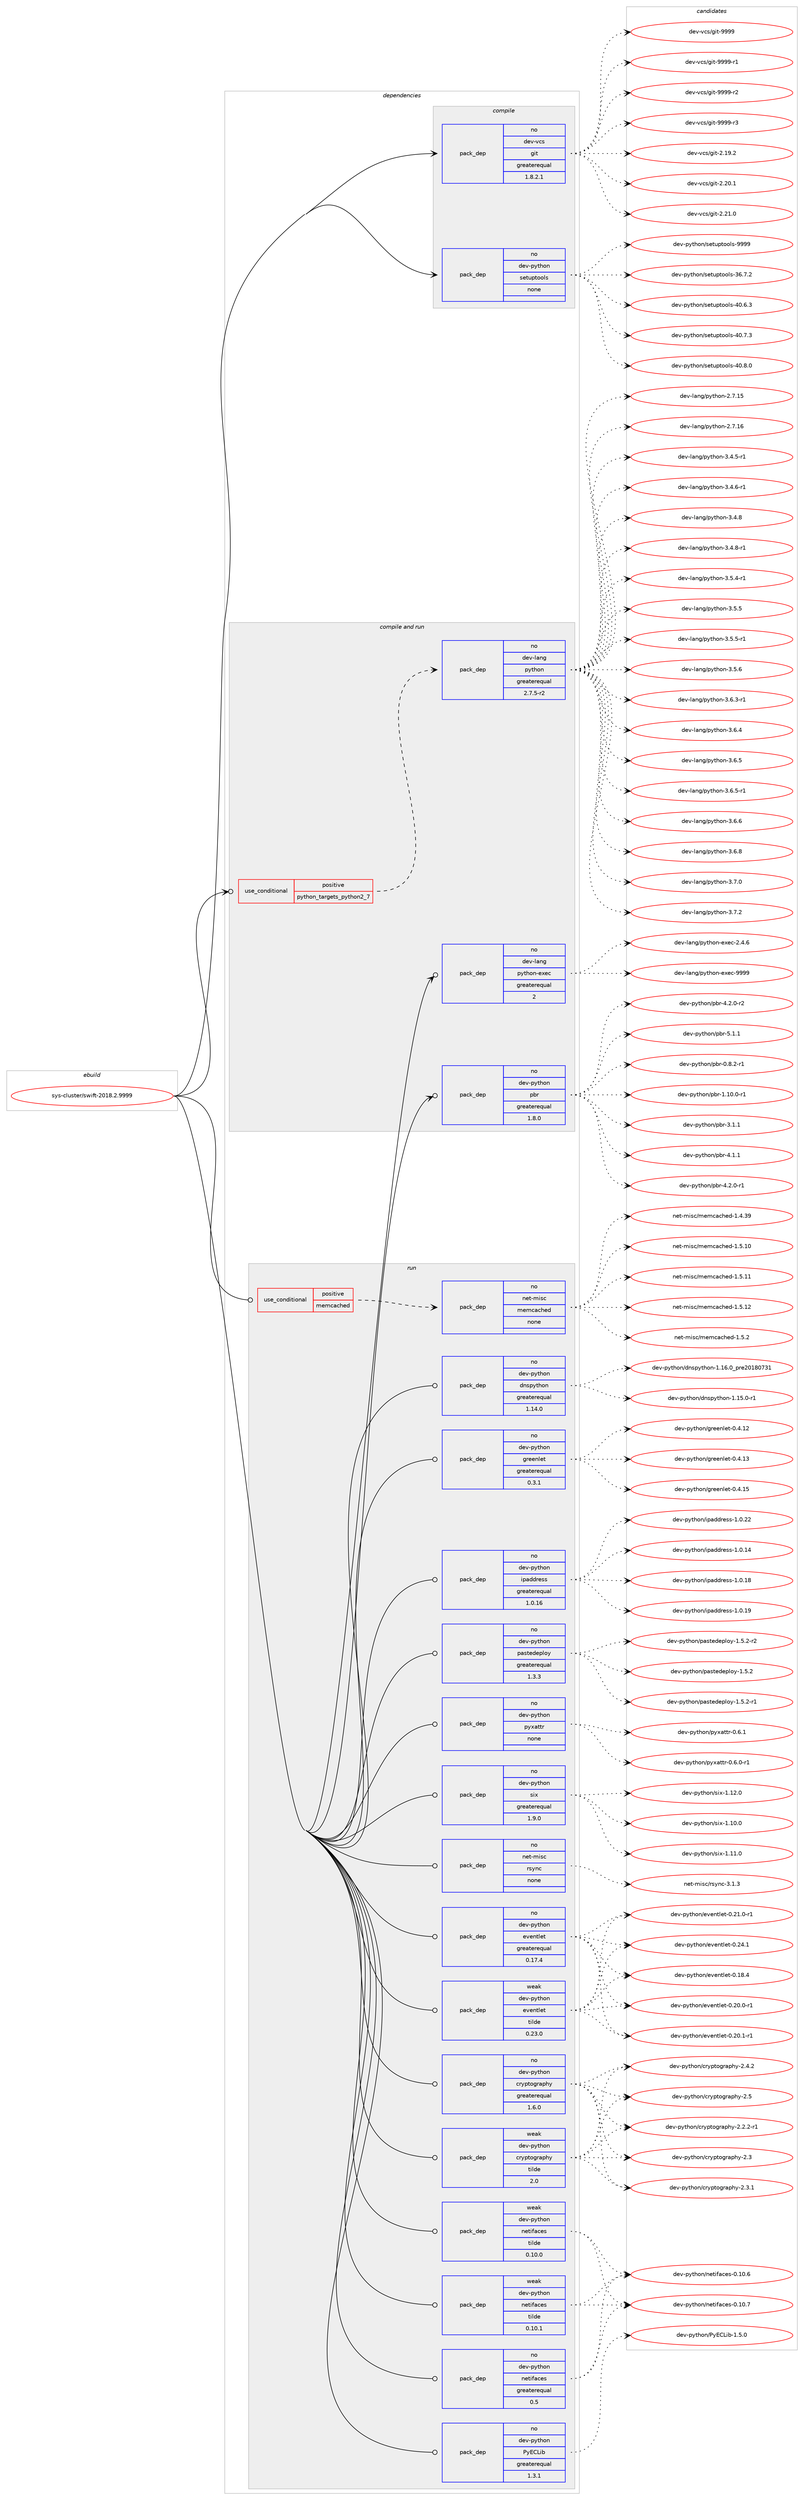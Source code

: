 digraph prolog {

# *************
# Graph options
# *************

newrank=true;
concentrate=true;
compound=true;
graph [rankdir=LR,fontname=Helvetica,fontsize=10,ranksep=1.5];#, ranksep=2.5, nodesep=0.2];
edge  [arrowhead=vee];
node  [fontname=Helvetica,fontsize=10];

# **********
# The ebuild
# **********

subgraph cluster_leftcol {
color=gray;
rank=same;
label=<<i>ebuild</i>>;
id [label="sys-cluster/swift-2018.2.9999", color=red, width=4, href="../sys-cluster/swift-2018.2.9999.svg"];
}

# ****************
# The dependencies
# ****************

subgraph cluster_midcol {
color=gray;
label=<<i>dependencies</i>>;
subgraph cluster_compile {
fillcolor="#eeeeee";
style=filled;
label=<<i>compile</i>>;
subgraph pack1238526 {
dependency1726034 [label=<<TABLE BORDER="0" CELLBORDER="1" CELLSPACING="0" CELLPADDING="4" WIDTH="220"><TR><TD ROWSPAN="6" CELLPADDING="30">pack_dep</TD></TR><TR><TD WIDTH="110">no</TD></TR><TR><TD>dev-python</TD></TR><TR><TD>setuptools</TD></TR><TR><TD>none</TD></TR><TR><TD></TD></TR></TABLE>>, shape=none, color=blue];
}
id:e -> dependency1726034:w [weight=20,style="solid",arrowhead="vee"];
subgraph pack1238527 {
dependency1726035 [label=<<TABLE BORDER="0" CELLBORDER="1" CELLSPACING="0" CELLPADDING="4" WIDTH="220"><TR><TD ROWSPAN="6" CELLPADDING="30">pack_dep</TD></TR><TR><TD WIDTH="110">no</TD></TR><TR><TD>dev-vcs</TD></TR><TR><TD>git</TD></TR><TR><TD>greaterequal</TD></TR><TR><TD>1.8.2.1</TD></TR></TABLE>>, shape=none, color=blue];
}
id:e -> dependency1726035:w [weight=20,style="solid",arrowhead="vee"];
}
subgraph cluster_compileandrun {
fillcolor="#eeeeee";
style=filled;
label=<<i>compile and run</i>>;
subgraph cond459229 {
dependency1726036 [label=<<TABLE BORDER="0" CELLBORDER="1" CELLSPACING="0" CELLPADDING="4"><TR><TD ROWSPAN="3" CELLPADDING="10">use_conditional</TD></TR><TR><TD>positive</TD></TR><TR><TD>python_targets_python2_7</TD></TR></TABLE>>, shape=none, color=red];
subgraph pack1238528 {
dependency1726037 [label=<<TABLE BORDER="0" CELLBORDER="1" CELLSPACING="0" CELLPADDING="4" WIDTH="220"><TR><TD ROWSPAN="6" CELLPADDING="30">pack_dep</TD></TR><TR><TD WIDTH="110">no</TD></TR><TR><TD>dev-lang</TD></TR><TR><TD>python</TD></TR><TR><TD>greaterequal</TD></TR><TR><TD>2.7.5-r2</TD></TR></TABLE>>, shape=none, color=blue];
}
dependency1726036:e -> dependency1726037:w [weight=20,style="dashed",arrowhead="vee"];
}
id:e -> dependency1726036:w [weight=20,style="solid",arrowhead="odotvee"];
subgraph pack1238529 {
dependency1726038 [label=<<TABLE BORDER="0" CELLBORDER="1" CELLSPACING="0" CELLPADDING="4" WIDTH="220"><TR><TD ROWSPAN="6" CELLPADDING="30">pack_dep</TD></TR><TR><TD WIDTH="110">no</TD></TR><TR><TD>dev-lang</TD></TR><TR><TD>python-exec</TD></TR><TR><TD>greaterequal</TD></TR><TR><TD>2</TD></TR></TABLE>>, shape=none, color=blue];
}
id:e -> dependency1726038:w [weight=20,style="solid",arrowhead="odotvee"];
subgraph pack1238530 {
dependency1726039 [label=<<TABLE BORDER="0" CELLBORDER="1" CELLSPACING="0" CELLPADDING="4" WIDTH="220"><TR><TD ROWSPAN="6" CELLPADDING="30">pack_dep</TD></TR><TR><TD WIDTH="110">no</TD></TR><TR><TD>dev-python</TD></TR><TR><TD>pbr</TD></TR><TR><TD>greaterequal</TD></TR><TR><TD>1.8.0</TD></TR></TABLE>>, shape=none, color=blue];
}
id:e -> dependency1726039:w [weight=20,style="solid",arrowhead="odotvee"];
}
subgraph cluster_run {
fillcolor="#eeeeee";
style=filled;
label=<<i>run</i>>;
subgraph cond459230 {
dependency1726040 [label=<<TABLE BORDER="0" CELLBORDER="1" CELLSPACING="0" CELLPADDING="4"><TR><TD ROWSPAN="3" CELLPADDING="10">use_conditional</TD></TR><TR><TD>positive</TD></TR><TR><TD>memcached</TD></TR></TABLE>>, shape=none, color=red];
subgraph pack1238531 {
dependency1726041 [label=<<TABLE BORDER="0" CELLBORDER="1" CELLSPACING="0" CELLPADDING="4" WIDTH="220"><TR><TD ROWSPAN="6" CELLPADDING="30">pack_dep</TD></TR><TR><TD WIDTH="110">no</TD></TR><TR><TD>net-misc</TD></TR><TR><TD>memcached</TD></TR><TR><TD>none</TD></TR><TR><TD></TD></TR></TABLE>>, shape=none, color=blue];
}
dependency1726040:e -> dependency1726041:w [weight=20,style="dashed",arrowhead="vee"];
}
id:e -> dependency1726040:w [weight=20,style="solid",arrowhead="odot"];
subgraph pack1238532 {
dependency1726042 [label=<<TABLE BORDER="0" CELLBORDER="1" CELLSPACING="0" CELLPADDING="4" WIDTH="220"><TR><TD ROWSPAN="6" CELLPADDING="30">pack_dep</TD></TR><TR><TD WIDTH="110">no</TD></TR><TR><TD>dev-python</TD></TR><TR><TD>PyECLib</TD></TR><TR><TD>greaterequal</TD></TR><TR><TD>1.3.1</TD></TR></TABLE>>, shape=none, color=blue];
}
id:e -> dependency1726042:w [weight=20,style="solid",arrowhead="odot"];
subgraph pack1238533 {
dependency1726043 [label=<<TABLE BORDER="0" CELLBORDER="1" CELLSPACING="0" CELLPADDING="4" WIDTH="220"><TR><TD ROWSPAN="6" CELLPADDING="30">pack_dep</TD></TR><TR><TD WIDTH="110">no</TD></TR><TR><TD>dev-python</TD></TR><TR><TD>cryptography</TD></TR><TR><TD>greaterequal</TD></TR><TR><TD>1.6.0</TD></TR></TABLE>>, shape=none, color=blue];
}
id:e -> dependency1726043:w [weight=20,style="solid",arrowhead="odot"];
subgraph pack1238534 {
dependency1726044 [label=<<TABLE BORDER="0" CELLBORDER="1" CELLSPACING="0" CELLPADDING="4" WIDTH="220"><TR><TD ROWSPAN="6" CELLPADDING="30">pack_dep</TD></TR><TR><TD WIDTH="110">no</TD></TR><TR><TD>dev-python</TD></TR><TR><TD>dnspython</TD></TR><TR><TD>greaterequal</TD></TR><TR><TD>1.14.0</TD></TR></TABLE>>, shape=none, color=blue];
}
id:e -> dependency1726044:w [weight=20,style="solid",arrowhead="odot"];
subgraph pack1238535 {
dependency1726045 [label=<<TABLE BORDER="0" CELLBORDER="1" CELLSPACING="0" CELLPADDING="4" WIDTH="220"><TR><TD ROWSPAN="6" CELLPADDING="30">pack_dep</TD></TR><TR><TD WIDTH="110">no</TD></TR><TR><TD>dev-python</TD></TR><TR><TD>eventlet</TD></TR><TR><TD>greaterequal</TD></TR><TR><TD>0.17.4</TD></TR></TABLE>>, shape=none, color=blue];
}
id:e -> dependency1726045:w [weight=20,style="solid",arrowhead="odot"];
subgraph pack1238536 {
dependency1726046 [label=<<TABLE BORDER="0" CELLBORDER="1" CELLSPACING="0" CELLPADDING="4" WIDTH="220"><TR><TD ROWSPAN="6" CELLPADDING="30">pack_dep</TD></TR><TR><TD WIDTH="110">no</TD></TR><TR><TD>dev-python</TD></TR><TR><TD>greenlet</TD></TR><TR><TD>greaterequal</TD></TR><TR><TD>0.3.1</TD></TR></TABLE>>, shape=none, color=blue];
}
id:e -> dependency1726046:w [weight=20,style="solid",arrowhead="odot"];
subgraph pack1238537 {
dependency1726047 [label=<<TABLE BORDER="0" CELLBORDER="1" CELLSPACING="0" CELLPADDING="4" WIDTH="220"><TR><TD ROWSPAN="6" CELLPADDING="30">pack_dep</TD></TR><TR><TD WIDTH="110">no</TD></TR><TR><TD>dev-python</TD></TR><TR><TD>ipaddress</TD></TR><TR><TD>greaterequal</TD></TR><TR><TD>1.0.16</TD></TR></TABLE>>, shape=none, color=blue];
}
id:e -> dependency1726047:w [weight=20,style="solid",arrowhead="odot"];
subgraph pack1238538 {
dependency1726048 [label=<<TABLE BORDER="0" CELLBORDER="1" CELLSPACING="0" CELLPADDING="4" WIDTH="220"><TR><TD ROWSPAN="6" CELLPADDING="30">pack_dep</TD></TR><TR><TD WIDTH="110">no</TD></TR><TR><TD>dev-python</TD></TR><TR><TD>netifaces</TD></TR><TR><TD>greaterequal</TD></TR><TR><TD>0.5</TD></TR></TABLE>>, shape=none, color=blue];
}
id:e -> dependency1726048:w [weight=20,style="solid",arrowhead="odot"];
subgraph pack1238539 {
dependency1726049 [label=<<TABLE BORDER="0" CELLBORDER="1" CELLSPACING="0" CELLPADDING="4" WIDTH="220"><TR><TD ROWSPAN="6" CELLPADDING="30">pack_dep</TD></TR><TR><TD WIDTH="110">no</TD></TR><TR><TD>dev-python</TD></TR><TR><TD>pastedeploy</TD></TR><TR><TD>greaterequal</TD></TR><TR><TD>1.3.3</TD></TR></TABLE>>, shape=none, color=blue];
}
id:e -> dependency1726049:w [weight=20,style="solid",arrowhead="odot"];
subgraph pack1238540 {
dependency1726050 [label=<<TABLE BORDER="0" CELLBORDER="1" CELLSPACING="0" CELLPADDING="4" WIDTH="220"><TR><TD ROWSPAN="6" CELLPADDING="30">pack_dep</TD></TR><TR><TD WIDTH="110">no</TD></TR><TR><TD>dev-python</TD></TR><TR><TD>pyxattr</TD></TR><TR><TD>none</TD></TR><TR><TD></TD></TR></TABLE>>, shape=none, color=blue];
}
id:e -> dependency1726050:w [weight=20,style="solid",arrowhead="odot"];
subgraph pack1238541 {
dependency1726051 [label=<<TABLE BORDER="0" CELLBORDER="1" CELLSPACING="0" CELLPADDING="4" WIDTH="220"><TR><TD ROWSPAN="6" CELLPADDING="30">pack_dep</TD></TR><TR><TD WIDTH="110">no</TD></TR><TR><TD>dev-python</TD></TR><TR><TD>six</TD></TR><TR><TD>greaterequal</TD></TR><TR><TD>1.9.0</TD></TR></TABLE>>, shape=none, color=blue];
}
id:e -> dependency1726051:w [weight=20,style="solid",arrowhead="odot"];
subgraph pack1238542 {
dependency1726052 [label=<<TABLE BORDER="0" CELLBORDER="1" CELLSPACING="0" CELLPADDING="4" WIDTH="220"><TR><TD ROWSPAN="6" CELLPADDING="30">pack_dep</TD></TR><TR><TD WIDTH="110">no</TD></TR><TR><TD>net-misc</TD></TR><TR><TD>rsync</TD></TR><TR><TD>none</TD></TR><TR><TD></TD></TR></TABLE>>, shape=none, color=blue];
}
id:e -> dependency1726052:w [weight=20,style="solid",arrowhead="odot"];
subgraph pack1238543 {
dependency1726053 [label=<<TABLE BORDER="0" CELLBORDER="1" CELLSPACING="0" CELLPADDING="4" WIDTH="220"><TR><TD ROWSPAN="6" CELLPADDING="30">pack_dep</TD></TR><TR><TD WIDTH="110">weak</TD></TR><TR><TD>dev-python</TD></TR><TR><TD>cryptography</TD></TR><TR><TD>tilde</TD></TR><TR><TD>2.0</TD></TR></TABLE>>, shape=none, color=blue];
}
id:e -> dependency1726053:w [weight=20,style="solid",arrowhead="odot"];
subgraph pack1238544 {
dependency1726054 [label=<<TABLE BORDER="0" CELLBORDER="1" CELLSPACING="0" CELLPADDING="4" WIDTH="220"><TR><TD ROWSPAN="6" CELLPADDING="30">pack_dep</TD></TR><TR><TD WIDTH="110">weak</TD></TR><TR><TD>dev-python</TD></TR><TR><TD>eventlet</TD></TR><TR><TD>tilde</TD></TR><TR><TD>0.23.0</TD></TR></TABLE>>, shape=none, color=blue];
}
id:e -> dependency1726054:w [weight=20,style="solid",arrowhead="odot"];
subgraph pack1238545 {
dependency1726055 [label=<<TABLE BORDER="0" CELLBORDER="1" CELLSPACING="0" CELLPADDING="4" WIDTH="220"><TR><TD ROWSPAN="6" CELLPADDING="30">pack_dep</TD></TR><TR><TD WIDTH="110">weak</TD></TR><TR><TD>dev-python</TD></TR><TR><TD>netifaces</TD></TR><TR><TD>tilde</TD></TR><TR><TD>0.10.0</TD></TR></TABLE>>, shape=none, color=blue];
}
id:e -> dependency1726055:w [weight=20,style="solid",arrowhead="odot"];
subgraph pack1238546 {
dependency1726056 [label=<<TABLE BORDER="0" CELLBORDER="1" CELLSPACING="0" CELLPADDING="4" WIDTH="220"><TR><TD ROWSPAN="6" CELLPADDING="30">pack_dep</TD></TR><TR><TD WIDTH="110">weak</TD></TR><TR><TD>dev-python</TD></TR><TR><TD>netifaces</TD></TR><TR><TD>tilde</TD></TR><TR><TD>0.10.1</TD></TR></TABLE>>, shape=none, color=blue];
}
id:e -> dependency1726056:w [weight=20,style="solid",arrowhead="odot"];
}
}

# **************
# The candidates
# **************

subgraph cluster_choices {
rank=same;
color=gray;
label=<<i>candidates</i>>;

subgraph choice1238526 {
color=black;
nodesep=1;
choice100101118451121211161041111104711510111611711211611111110811545515446554650 [label="dev-python/setuptools-36.7.2", color=red, width=4,href="../dev-python/setuptools-36.7.2.svg"];
choice100101118451121211161041111104711510111611711211611111110811545524846544651 [label="dev-python/setuptools-40.6.3", color=red, width=4,href="../dev-python/setuptools-40.6.3.svg"];
choice100101118451121211161041111104711510111611711211611111110811545524846554651 [label="dev-python/setuptools-40.7.3", color=red, width=4,href="../dev-python/setuptools-40.7.3.svg"];
choice100101118451121211161041111104711510111611711211611111110811545524846564648 [label="dev-python/setuptools-40.8.0", color=red, width=4,href="../dev-python/setuptools-40.8.0.svg"];
choice10010111845112121116104111110471151011161171121161111111081154557575757 [label="dev-python/setuptools-9999", color=red, width=4,href="../dev-python/setuptools-9999.svg"];
dependency1726034:e -> choice100101118451121211161041111104711510111611711211611111110811545515446554650:w [style=dotted,weight="100"];
dependency1726034:e -> choice100101118451121211161041111104711510111611711211611111110811545524846544651:w [style=dotted,weight="100"];
dependency1726034:e -> choice100101118451121211161041111104711510111611711211611111110811545524846554651:w [style=dotted,weight="100"];
dependency1726034:e -> choice100101118451121211161041111104711510111611711211611111110811545524846564648:w [style=dotted,weight="100"];
dependency1726034:e -> choice10010111845112121116104111110471151011161171121161111111081154557575757:w [style=dotted,weight="100"];
}
subgraph choice1238527 {
color=black;
nodesep=1;
choice10010111845118991154710310511645504649574650 [label="dev-vcs/git-2.19.2", color=red, width=4,href="../dev-vcs/git-2.19.2.svg"];
choice10010111845118991154710310511645504650484649 [label="dev-vcs/git-2.20.1", color=red, width=4,href="../dev-vcs/git-2.20.1.svg"];
choice10010111845118991154710310511645504650494648 [label="dev-vcs/git-2.21.0", color=red, width=4,href="../dev-vcs/git-2.21.0.svg"];
choice1001011184511899115471031051164557575757 [label="dev-vcs/git-9999", color=red, width=4,href="../dev-vcs/git-9999.svg"];
choice10010111845118991154710310511645575757574511449 [label="dev-vcs/git-9999-r1", color=red, width=4,href="../dev-vcs/git-9999-r1.svg"];
choice10010111845118991154710310511645575757574511450 [label="dev-vcs/git-9999-r2", color=red, width=4,href="../dev-vcs/git-9999-r2.svg"];
choice10010111845118991154710310511645575757574511451 [label="dev-vcs/git-9999-r3", color=red, width=4,href="../dev-vcs/git-9999-r3.svg"];
dependency1726035:e -> choice10010111845118991154710310511645504649574650:w [style=dotted,weight="100"];
dependency1726035:e -> choice10010111845118991154710310511645504650484649:w [style=dotted,weight="100"];
dependency1726035:e -> choice10010111845118991154710310511645504650494648:w [style=dotted,weight="100"];
dependency1726035:e -> choice1001011184511899115471031051164557575757:w [style=dotted,weight="100"];
dependency1726035:e -> choice10010111845118991154710310511645575757574511449:w [style=dotted,weight="100"];
dependency1726035:e -> choice10010111845118991154710310511645575757574511450:w [style=dotted,weight="100"];
dependency1726035:e -> choice10010111845118991154710310511645575757574511451:w [style=dotted,weight="100"];
}
subgraph choice1238528 {
color=black;
nodesep=1;
choice10010111845108971101034711212111610411111045504655464953 [label="dev-lang/python-2.7.15", color=red, width=4,href="../dev-lang/python-2.7.15.svg"];
choice10010111845108971101034711212111610411111045504655464954 [label="dev-lang/python-2.7.16", color=red, width=4,href="../dev-lang/python-2.7.16.svg"];
choice1001011184510897110103471121211161041111104551465246534511449 [label="dev-lang/python-3.4.5-r1", color=red, width=4,href="../dev-lang/python-3.4.5-r1.svg"];
choice1001011184510897110103471121211161041111104551465246544511449 [label="dev-lang/python-3.4.6-r1", color=red, width=4,href="../dev-lang/python-3.4.6-r1.svg"];
choice100101118451089711010347112121116104111110455146524656 [label="dev-lang/python-3.4.8", color=red, width=4,href="../dev-lang/python-3.4.8.svg"];
choice1001011184510897110103471121211161041111104551465246564511449 [label="dev-lang/python-3.4.8-r1", color=red, width=4,href="../dev-lang/python-3.4.8-r1.svg"];
choice1001011184510897110103471121211161041111104551465346524511449 [label="dev-lang/python-3.5.4-r1", color=red, width=4,href="../dev-lang/python-3.5.4-r1.svg"];
choice100101118451089711010347112121116104111110455146534653 [label="dev-lang/python-3.5.5", color=red, width=4,href="../dev-lang/python-3.5.5.svg"];
choice1001011184510897110103471121211161041111104551465346534511449 [label="dev-lang/python-3.5.5-r1", color=red, width=4,href="../dev-lang/python-3.5.5-r1.svg"];
choice100101118451089711010347112121116104111110455146534654 [label="dev-lang/python-3.5.6", color=red, width=4,href="../dev-lang/python-3.5.6.svg"];
choice1001011184510897110103471121211161041111104551465446514511449 [label="dev-lang/python-3.6.3-r1", color=red, width=4,href="../dev-lang/python-3.6.3-r1.svg"];
choice100101118451089711010347112121116104111110455146544652 [label="dev-lang/python-3.6.4", color=red, width=4,href="../dev-lang/python-3.6.4.svg"];
choice100101118451089711010347112121116104111110455146544653 [label="dev-lang/python-3.6.5", color=red, width=4,href="../dev-lang/python-3.6.5.svg"];
choice1001011184510897110103471121211161041111104551465446534511449 [label="dev-lang/python-3.6.5-r1", color=red, width=4,href="../dev-lang/python-3.6.5-r1.svg"];
choice100101118451089711010347112121116104111110455146544654 [label="dev-lang/python-3.6.6", color=red, width=4,href="../dev-lang/python-3.6.6.svg"];
choice100101118451089711010347112121116104111110455146544656 [label="dev-lang/python-3.6.8", color=red, width=4,href="../dev-lang/python-3.6.8.svg"];
choice100101118451089711010347112121116104111110455146554648 [label="dev-lang/python-3.7.0", color=red, width=4,href="../dev-lang/python-3.7.0.svg"];
choice100101118451089711010347112121116104111110455146554650 [label="dev-lang/python-3.7.2", color=red, width=4,href="../dev-lang/python-3.7.2.svg"];
dependency1726037:e -> choice10010111845108971101034711212111610411111045504655464953:w [style=dotted,weight="100"];
dependency1726037:e -> choice10010111845108971101034711212111610411111045504655464954:w [style=dotted,weight="100"];
dependency1726037:e -> choice1001011184510897110103471121211161041111104551465246534511449:w [style=dotted,weight="100"];
dependency1726037:e -> choice1001011184510897110103471121211161041111104551465246544511449:w [style=dotted,weight="100"];
dependency1726037:e -> choice100101118451089711010347112121116104111110455146524656:w [style=dotted,weight="100"];
dependency1726037:e -> choice1001011184510897110103471121211161041111104551465246564511449:w [style=dotted,weight="100"];
dependency1726037:e -> choice1001011184510897110103471121211161041111104551465346524511449:w [style=dotted,weight="100"];
dependency1726037:e -> choice100101118451089711010347112121116104111110455146534653:w [style=dotted,weight="100"];
dependency1726037:e -> choice1001011184510897110103471121211161041111104551465346534511449:w [style=dotted,weight="100"];
dependency1726037:e -> choice100101118451089711010347112121116104111110455146534654:w [style=dotted,weight="100"];
dependency1726037:e -> choice1001011184510897110103471121211161041111104551465446514511449:w [style=dotted,weight="100"];
dependency1726037:e -> choice100101118451089711010347112121116104111110455146544652:w [style=dotted,weight="100"];
dependency1726037:e -> choice100101118451089711010347112121116104111110455146544653:w [style=dotted,weight="100"];
dependency1726037:e -> choice1001011184510897110103471121211161041111104551465446534511449:w [style=dotted,weight="100"];
dependency1726037:e -> choice100101118451089711010347112121116104111110455146544654:w [style=dotted,weight="100"];
dependency1726037:e -> choice100101118451089711010347112121116104111110455146544656:w [style=dotted,weight="100"];
dependency1726037:e -> choice100101118451089711010347112121116104111110455146554648:w [style=dotted,weight="100"];
dependency1726037:e -> choice100101118451089711010347112121116104111110455146554650:w [style=dotted,weight="100"];
}
subgraph choice1238529 {
color=black;
nodesep=1;
choice1001011184510897110103471121211161041111104510112010199455046524654 [label="dev-lang/python-exec-2.4.6", color=red, width=4,href="../dev-lang/python-exec-2.4.6.svg"];
choice10010111845108971101034711212111610411111045101120101994557575757 [label="dev-lang/python-exec-9999", color=red, width=4,href="../dev-lang/python-exec-9999.svg"];
dependency1726038:e -> choice1001011184510897110103471121211161041111104510112010199455046524654:w [style=dotted,weight="100"];
dependency1726038:e -> choice10010111845108971101034711212111610411111045101120101994557575757:w [style=dotted,weight="100"];
}
subgraph choice1238530 {
color=black;
nodesep=1;
choice1001011184511212111610411111047112981144548465646504511449 [label="dev-python/pbr-0.8.2-r1", color=red, width=4,href="../dev-python/pbr-0.8.2-r1.svg"];
choice100101118451121211161041111104711298114454946494846484511449 [label="dev-python/pbr-1.10.0-r1", color=red, width=4,href="../dev-python/pbr-1.10.0-r1.svg"];
choice100101118451121211161041111104711298114455146494649 [label="dev-python/pbr-3.1.1", color=red, width=4,href="../dev-python/pbr-3.1.1.svg"];
choice100101118451121211161041111104711298114455246494649 [label="dev-python/pbr-4.1.1", color=red, width=4,href="../dev-python/pbr-4.1.1.svg"];
choice1001011184511212111610411111047112981144552465046484511449 [label="dev-python/pbr-4.2.0-r1", color=red, width=4,href="../dev-python/pbr-4.2.0-r1.svg"];
choice1001011184511212111610411111047112981144552465046484511450 [label="dev-python/pbr-4.2.0-r2", color=red, width=4,href="../dev-python/pbr-4.2.0-r2.svg"];
choice100101118451121211161041111104711298114455346494649 [label="dev-python/pbr-5.1.1", color=red, width=4,href="../dev-python/pbr-5.1.1.svg"];
dependency1726039:e -> choice1001011184511212111610411111047112981144548465646504511449:w [style=dotted,weight="100"];
dependency1726039:e -> choice100101118451121211161041111104711298114454946494846484511449:w [style=dotted,weight="100"];
dependency1726039:e -> choice100101118451121211161041111104711298114455146494649:w [style=dotted,weight="100"];
dependency1726039:e -> choice100101118451121211161041111104711298114455246494649:w [style=dotted,weight="100"];
dependency1726039:e -> choice1001011184511212111610411111047112981144552465046484511449:w [style=dotted,weight="100"];
dependency1726039:e -> choice1001011184511212111610411111047112981144552465046484511450:w [style=dotted,weight="100"];
dependency1726039:e -> choice100101118451121211161041111104711298114455346494649:w [style=dotted,weight="100"];
}
subgraph choice1238531 {
color=black;
nodesep=1;
choice11010111645109105115994710910110999979910410110045494652465157 [label="net-misc/memcached-1.4.39", color=red, width=4,href="../net-misc/memcached-1.4.39.svg"];
choice11010111645109105115994710910110999979910410110045494653464948 [label="net-misc/memcached-1.5.10", color=red, width=4,href="../net-misc/memcached-1.5.10.svg"];
choice11010111645109105115994710910110999979910410110045494653464949 [label="net-misc/memcached-1.5.11", color=red, width=4,href="../net-misc/memcached-1.5.11.svg"];
choice11010111645109105115994710910110999979910410110045494653464950 [label="net-misc/memcached-1.5.12", color=red, width=4,href="../net-misc/memcached-1.5.12.svg"];
choice110101116451091051159947109101109999799104101100454946534650 [label="net-misc/memcached-1.5.2", color=red, width=4,href="../net-misc/memcached-1.5.2.svg"];
dependency1726041:e -> choice11010111645109105115994710910110999979910410110045494652465157:w [style=dotted,weight="100"];
dependency1726041:e -> choice11010111645109105115994710910110999979910410110045494653464948:w [style=dotted,weight="100"];
dependency1726041:e -> choice11010111645109105115994710910110999979910410110045494653464949:w [style=dotted,weight="100"];
dependency1726041:e -> choice11010111645109105115994710910110999979910410110045494653464950:w [style=dotted,weight="100"];
dependency1726041:e -> choice110101116451091051159947109101109999799104101100454946534650:w [style=dotted,weight="100"];
}
subgraph choice1238532 {
color=black;
nodesep=1;
choice10010111845112121116104111110478012169677610598454946534648 [label="dev-python/PyECLib-1.5.0", color=red, width=4,href="../dev-python/PyECLib-1.5.0.svg"];
dependency1726042:e -> choice10010111845112121116104111110478012169677610598454946534648:w [style=dotted,weight="100"];
}
subgraph choice1238533 {
color=black;
nodesep=1;
choice100101118451121211161041111104799114121112116111103114971121041214550465046504511449 [label="dev-python/cryptography-2.2.2-r1", color=red, width=4,href="../dev-python/cryptography-2.2.2-r1.svg"];
choice1001011184511212111610411111047991141211121161111031149711210412145504651 [label="dev-python/cryptography-2.3", color=red, width=4,href="../dev-python/cryptography-2.3.svg"];
choice10010111845112121116104111110479911412111211611110311497112104121455046514649 [label="dev-python/cryptography-2.3.1", color=red, width=4,href="../dev-python/cryptography-2.3.1.svg"];
choice10010111845112121116104111110479911412111211611110311497112104121455046524650 [label="dev-python/cryptography-2.4.2", color=red, width=4,href="../dev-python/cryptography-2.4.2.svg"];
choice1001011184511212111610411111047991141211121161111031149711210412145504653 [label="dev-python/cryptography-2.5", color=red, width=4,href="../dev-python/cryptography-2.5.svg"];
dependency1726043:e -> choice100101118451121211161041111104799114121112116111103114971121041214550465046504511449:w [style=dotted,weight="100"];
dependency1726043:e -> choice1001011184511212111610411111047991141211121161111031149711210412145504651:w [style=dotted,weight="100"];
dependency1726043:e -> choice10010111845112121116104111110479911412111211611110311497112104121455046514649:w [style=dotted,weight="100"];
dependency1726043:e -> choice10010111845112121116104111110479911412111211611110311497112104121455046524650:w [style=dotted,weight="100"];
dependency1726043:e -> choice1001011184511212111610411111047991141211121161111031149711210412145504653:w [style=dotted,weight="100"];
}
subgraph choice1238534 {
color=black;
nodesep=1;
choice1001011184511212111610411111047100110115112121116104111110454946495346484511449 [label="dev-python/dnspython-1.15.0-r1", color=red, width=4,href="../dev-python/dnspython-1.15.0-r1.svg"];
choice100101118451121211161041111104710011011511212111610411111045494649544648951121141015048495648555149 [label="dev-python/dnspython-1.16.0_pre20180731", color=red, width=4,href="../dev-python/dnspython-1.16.0_pre20180731.svg"];
dependency1726044:e -> choice1001011184511212111610411111047100110115112121116104111110454946495346484511449:w [style=dotted,weight="100"];
dependency1726044:e -> choice100101118451121211161041111104710011011511212111610411111045494649544648951121141015048495648555149:w [style=dotted,weight="100"];
}
subgraph choice1238535 {
color=black;
nodesep=1;
choice100101118451121211161041111104710111810111011610810111645484649564652 [label="dev-python/eventlet-0.18.4", color=red, width=4,href="../dev-python/eventlet-0.18.4.svg"];
choice1001011184511212111610411111047101118101110116108101116454846504846484511449 [label="dev-python/eventlet-0.20.0-r1", color=red, width=4,href="../dev-python/eventlet-0.20.0-r1.svg"];
choice1001011184511212111610411111047101118101110116108101116454846504846494511449 [label="dev-python/eventlet-0.20.1-r1", color=red, width=4,href="../dev-python/eventlet-0.20.1-r1.svg"];
choice1001011184511212111610411111047101118101110116108101116454846504946484511449 [label="dev-python/eventlet-0.21.0-r1", color=red, width=4,href="../dev-python/eventlet-0.21.0-r1.svg"];
choice100101118451121211161041111104710111810111011610810111645484650524649 [label="dev-python/eventlet-0.24.1", color=red, width=4,href="../dev-python/eventlet-0.24.1.svg"];
dependency1726045:e -> choice100101118451121211161041111104710111810111011610810111645484649564652:w [style=dotted,weight="100"];
dependency1726045:e -> choice1001011184511212111610411111047101118101110116108101116454846504846484511449:w [style=dotted,weight="100"];
dependency1726045:e -> choice1001011184511212111610411111047101118101110116108101116454846504846494511449:w [style=dotted,weight="100"];
dependency1726045:e -> choice1001011184511212111610411111047101118101110116108101116454846504946484511449:w [style=dotted,weight="100"];
dependency1726045:e -> choice100101118451121211161041111104710111810111011610810111645484650524649:w [style=dotted,weight="100"];
}
subgraph choice1238536 {
color=black;
nodesep=1;
choice100101118451121211161041111104710311410110111010810111645484652464950 [label="dev-python/greenlet-0.4.12", color=red, width=4,href="../dev-python/greenlet-0.4.12.svg"];
choice100101118451121211161041111104710311410110111010810111645484652464951 [label="dev-python/greenlet-0.4.13", color=red, width=4,href="../dev-python/greenlet-0.4.13.svg"];
choice100101118451121211161041111104710311410110111010810111645484652464953 [label="dev-python/greenlet-0.4.15", color=red, width=4,href="../dev-python/greenlet-0.4.15.svg"];
dependency1726046:e -> choice100101118451121211161041111104710311410110111010810111645484652464950:w [style=dotted,weight="100"];
dependency1726046:e -> choice100101118451121211161041111104710311410110111010810111645484652464951:w [style=dotted,weight="100"];
dependency1726046:e -> choice100101118451121211161041111104710311410110111010810111645484652464953:w [style=dotted,weight="100"];
}
subgraph choice1238537 {
color=black;
nodesep=1;
choice10010111845112121116104111110471051129710010011410111511545494648464952 [label="dev-python/ipaddress-1.0.14", color=red, width=4,href="../dev-python/ipaddress-1.0.14.svg"];
choice10010111845112121116104111110471051129710010011410111511545494648464956 [label="dev-python/ipaddress-1.0.18", color=red, width=4,href="../dev-python/ipaddress-1.0.18.svg"];
choice10010111845112121116104111110471051129710010011410111511545494648464957 [label="dev-python/ipaddress-1.0.19", color=red, width=4,href="../dev-python/ipaddress-1.0.19.svg"];
choice10010111845112121116104111110471051129710010011410111511545494648465050 [label="dev-python/ipaddress-1.0.22", color=red, width=4,href="../dev-python/ipaddress-1.0.22.svg"];
dependency1726047:e -> choice10010111845112121116104111110471051129710010011410111511545494648464952:w [style=dotted,weight="100"];
dependency1726047:e -> choice10010111845112121116104111110471051129710010011410111511545494648464956:w [style=dotted,weight="100"];
dependency1726047:e -> choice10010111845112121116104111110471051129710010011410111511545494648464957:w [style=dotted,weight="100"];
dependency1726047:e -> choice10010111845112121116104111110471051129710010011410111511545494648465050:w [style=dotted,weight="100"];
}
subgraph choice1238538 {
color=black;
nodesep=1;
choice1001011184511212111610411111047110101116105102979910111545484649484654 [label="dev-python/netifaces-0.10.6", color=red, width=4,href="../dev-python/netifaces-0.10.6.svg"];
choice1001011184511212111610411111047110101116105102979910111545484649484655 [label="dev-python/netifaces-0.10.7", color=red, width=4,href="../dev-python/netifaces-0.10.7.svg"];
dependency1726048:e -> choice1001011184511212111610411111047110101116105102979910111545484649484654:w [style=dotted,weight="100"];
dependency1726048:e -> choice1001011184511212111610411111047110101116105102979910111545484649484655:w [style=dotted,weight="100"];
}
subgraph choice1238539 {
color=black;
nodesep=1;
choice100101118451121211161041111104711297115116101100101112108111121454946534650 [label="dev-python/pastedeploy-1.5.2", color=red, width=4,href="../dev-python/pastedeploy-1.5.2.svg"];
choice1001011184511212111610411111047112971151161011001011121081111214549465346504511449 [label="dev-python/pastedeploy-1.5.2-r1", color=red, width=4,href="../dev-python/pastedeploy-1.5.2-r1.svg"];
choice1001011184511212111610411111047112971151161011001011121081111214549465346504511450 [label="dev-python/pastedeploy-1.5.2-r2", color=red, width=4,href="../dev-python/pastedeploy-1.5.2-r2.svg"];
dependency1726049:e -> choice100101118451121211161041111104711297115116101100101112108111121454946534650:w [style=dotted,weight="100"];
dependency1726049:e -> choice1001011184511212111610411111047112971151161011001011121081111214549465346504511449:w [style=dotted,weight="100"];
dependency1726049:e -> choice1001011184511212111610411111047112971151161011001011121081111214549465346504511450:w [style=dotted,weight="100"];
}
subgraph choice1238540 {
color=black;
nodesep=1;
choice1001011184511212111610411111047112121120971161161144548465446484511449 [label="dev-python/pyxattr-0.6.0-r1", color=red, width=4,href="../dev-python/pyxattr-0.6.0-r1.svg"];
choice100101118451121211161041111104711212112097116116114454846544649 [label="dev-python/pyxattr-0.6.1", color=red, width=4,href="../dev-python/pyxattr-0.6.1.svg"];
dependency1726050:e -> choice1001011184511212111610411111047112121120971161161144548465446484511449:w [style=dotted,weight="100"];
dependency1726050:e -> choice100101118451121211161041111104711212112097116116114454846544649:w [style=dotted,weight="100"];
}
subgraph choice1238541 {
color=black;
nodesep=1;
choice100101118451121211161041111104711510512045494649484648 [label="dev-python/six-1.10.0", color=red, width=4,href="../dev-python/six-1.10.0.svg"];
choice100101118451121211161041111104711510512045494649494648 [label="dev-python/six-1.11.0", color=red, width=4,href="../dev-python/six-1.11.0.svg"];
choice100101118451121211161041111104711510512045494649504648 [label="dev-python/six-1.12.0", color=red, width=4,href="../dev-python/six-1.12.0.svg"];
dependency1726051:e -> choice100101118451121211161041111104711510512045494649484648:w [style=dotted,weight="100"];
dependency1726051:e -> choice100101118451121211161041111104711510512045494649494648:w [style=dotted,weight="100"];
dependency1726051:e -> choice100101118451121211161041111104711510512045494649504648:w [style=dotted,weight="100"];
}
subgraph choice1238542 {
color=black;
nodesep=1;
choice11010111645109105115994711411512111099455146494651 [label="net-misc/rsync-3.1.3", color=red, width=4,href="../net-misc/rsync-3.1.3.svg"];
dependency1726052:e -> choice11010111645109105115994711411512111099455146494651:w [style=dotted,weight="100"];
}
subgraph choice1238543 {
color=black;
nodesep=1;
choice100101118451121211161041111104799114121112116111103114971121041214550465046504511449 [label="dev-python/cryptography-2.2.2-r1", color=red, width=4,href="../dev-python/cryptography-2.2.2-r1.svg"];
choice1001011184511212111610411111047991141211121161111031149711210412145504651 [label="dev-python/cryptography-2.3", color=red, width=4,href="../dev-python/cryptography-2.3.svg"];
choice10010111845112121116104111110479911412111211611110311497112104121455046514649 [label="dev-python/cryptography-2.3.1", color=red, width=4,href="../dev-python/cryptography-2.3.1.svg"];
choice10010111845112121116104111110479911412111211611110311497112104121455046524650 [label="dev-python/cryptography-2.4.2", color=red, width=4,href="../dev-python/cryptography-2.4.2.svg"];
choice1001011184511212111610411111047991141211121161111031149711210412145504653 [label="dev-python/cryptography-2.5", color=red, width=4,href="../dev-python/cryptography-2.5.svg"];
dependency1726053:e -> choice100101118451121211161041111104799114121112116111103114971121041214550465046504511449:w [style=dotted,weight="100"];
dependency1726053:e -> choice1001011184511212111610411111047991141211121161111031149711210412145504651:w [style=dotted,weight="100"];
dependency1726053:e -> choice10010111845112121116104111110479911412111211611110311497112104121455046514649:w [style=dotted,weight="100"];
dependency1726053:e -> choice10010111845112121116104111110479911412111211611110311497112104121455046524650:w [style=dotted,weight="100"];
dependency1726053:e -> choice1001011184511212111610411111047991141211121161111031149711210412145504653:w [style=dotted,weight="100"];
}
subgraph choice1238544 {
color=black;
nodesep=1;
choice100101118451121211161041111104710111810111011610810111645484649564652 [label="dev-python/eventlet-0.18.4", color=red, width=4,href="../dev-python/eventlet-0.18.4.svg"];
choice1001011184511212111610411111047101118101110116108101116454846504846484511449 [label="dev-python/eventlet-0.20.0-r1", color=red, width=4,href="../dev-python/eventlet-0.20.0-r1.svg"];
choice1001011184511212111610411111047101118101110116108101116454846504846494511449 [label="dev-python/eventlet-0.20.1-r1", color=red, width=4,href="../dev-python/eventlet-0.20.1-r1.svg"];
choice1001011184511212111610411111047101118101110116108101116454846504946484511449 [label="dev-python/eventlet-0.21.0-r1", color=red, width=4,href="../dev-python/eventlet-0.21.0-r1.svg"];
choice100101118451121211161041111104710111810111011610810111645484650524649 [label="dev-python/eventlet-0.24.1", color=red, width=4,href="../dev-python/eventlet-0.24.1.svg"];
dependency1726054:e -> choice100101118451121211161041111104710111810111011610810111645484649564652:w [style=dotted,weight="100"];
dependency1726054:e -> choice1001011184511212111610411111047101118101110116108101116454846504846484511449:w [style=dotted,weight="100"];
dependency1726054:e -> choice1001011184511212111610411111047101118101110116108101116454846504846494511449:w [style=dotted,weight="100"];
dependency1726054:e -> choice1001011184511212111610411111047101118101110116108101116454846504946484511449:w [style=dotted,weight="100"];
dependency1726054:e -> choice100101118451121211161041111104710111810111011610810111645484650524649:w [style=dotted,weight="100"];
}
subgraph choice1238545 {
color=black;
nodesep=1;
choice1001011184511212111610411111047110101116105102979910111545484649484654 [label="dev-python/netifaces-0.10.6", color=red, width=4,href="../dev-python/netifaces-0.10.6.svg"];
choice1001011184511212111610411111047110101116105102979910111545484649484655 [label="dev-python/netifaces-0.10.7", color=red, width=4,href="../dev-python/netifaces-0.10.7.svg"];
dependency1726055:e -> choice1001011184511212111610411111047110101116105102979910111545484649484654:w [style=dotted,weight="100"];
dependency1726055:e -> choice1001011184511212111610411111047110101116105102979910111545484649484655:w [style=dotted,weight="100"];
}
subgraph choice1238546 {
color=black;
nodesep=1;
choice1001011184511212111610411111047110101116105102979910111545484649484654 [label="dev-python/netifaces-0.10.6", color=red, width=4,href="../dev-python/netifaces-0.10.6.svg"];
choice1001011184511212111610411111047110101116105102979910111545484649484655 [label="dev-python/netifaces-0.10.7", color=red, width=4,href="../dev-python/netifaces-0.10.7.svg"];
dependency1726056:e -> choice1001011184511212111610411111047110101116105102979910111545484649484654:w [style=dotted,weight="100"];
dependency1726056:e -> choice1001011184511212111610411111047110101116105102979910111545484649484655:w [style=dotted,weight="100"];
}
}

}
